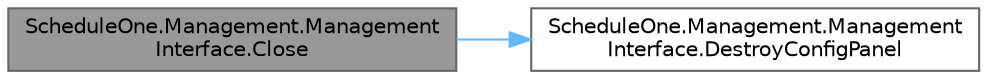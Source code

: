 digraph "ScheduleOne.Management.ManagementInterface.Close"
{
 // LATEX_PDF_SIZE
  bgcolor="transparent";
  edge [fontname=Helvetica,fontsize=10,labelfontname=Helvetica,labelfontsize=10];
  node [fontname=Helvetica,fontsize=10,shape=box,height=0.2,width=0.4];
  rankdir="LR";
  Node1 [id="Node000001",label="ScheduleOne.Management.Management\lInterface.Close",height=0.2,width=0.4,color="gray40", fillcolor="grey60", style="filled", fontcolor="black",tooltip=" "];
  Node1 -> Node2 [id="edge1_Node000001_Node000002",color="steelblue1",style="solid",tooltip=" "];
  Node2 [id="Node000002",label="ScheduleOne.Management.Management\lInterface.DestroyConfigPanel",height=0.2,width=0.4,color="grey40", fillcolor="white", style="filled",URL="$class_schedule_one_1_1_management_1_1_management_interface.html#a2e01d3bb867f072e185ec6e27a809f85",tooltip=" "];
}

